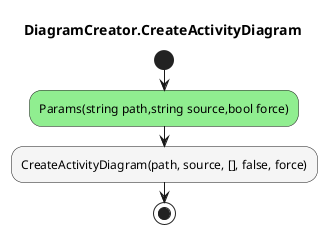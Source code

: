 @startuml DiagramCreator.CreateActivityDiagram
title DiagramCreator.CreateActivityDiagram
start
#LightGreen:Params(string path,string source,bool force);
#WhiteSmoke:CreateActivityDiagram(path, source, [], false, force);
stop
@enduml
